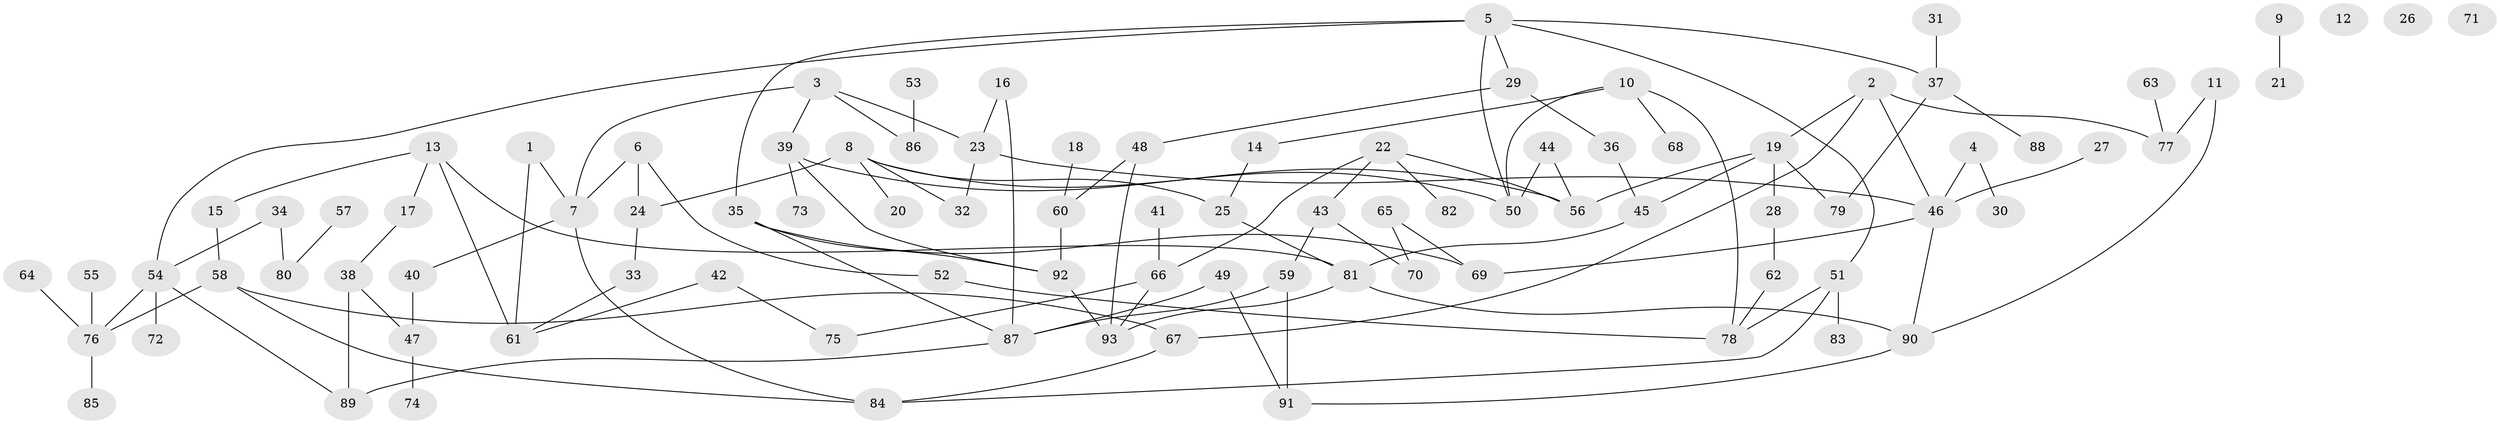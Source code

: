 // Generated by graph-tools (version 1.1) at 2025/38/03/09/25 04:38:57]
// undirected, 93 vertices, 122 edges
graph export_dot {
graph [start="1"]
  node [color=gray90,style=filled];
  1;
  2;
  3;
  4;
  5;
  6;
  7;
  8;
  9;
  10;
  11;
  12;
  13;
  14;
  15;
  16;
  17;
  18;
  19;
  20;
  21;
  22;
  23;
  24;
  25;
  26;
  27;
  28;
  29;
  30;
  31;
  32;
  33;
  34;
  35;
  36;
  37;
  38;
  39;
  40;
  41;
  42;
  43;
  44;
  45;
  46;
  47;
  48;
  49;
  50;
  51;
  52;
  53;
  54;
  55;
  56;
  57;
  58;
  59;
  60;
  61;
  62;
  63;
  64;
  65;
  66;
  67;
  68;
  69;
  70;
  71;
  72;
  73;
  74;
  75;
  76;
  77;
  78;
  79;
  80;
  81;
  82;
  83;
  84;
  85;
  86;
  87;
  88;
  89;
  90;
  91;
  92;
  93;
  1 -- 7;
  1 -- 61;
  2 -- 19;
  2 -- 46;
  2 -- 67;
  2 -- 77;
  3 -- 7;
  3 -- 23;
  3 -- 39;
  3 -- 86;
  4 -- 30;
  4 -- 46;
  5 -- 29;
  5 -- 35;
  5 -- 37;
  5 -- 50;
  5 -- 51;
  5 -- 54;
  6 -- 7;
  6 -- 24;
  6 -- 52;
  7 -- 40;
  7 -- 84;
  8 -- 20;
  8 -- 24;
  8 -- 25;
  8 -- 32;
  8 -- 50;
  9 -- 21;
  10 -- 14;
  10 -- 50;
  10 -- 68;
  10 -- 78;
  11 -- 77;
  11 -- 90;
  13 -- 15;
  13 -- 17;
  13 -- 61;
  13 -- 81;
  14 -- 25;
  15 -- 58;
  16 -- 23;
  16 -- 87;
  17 -- 38;
  18 -- 60;
  19 -- 28;
  19 -- 45;
  19 -- 56;
  19 -- 79;
  22 -- 43;
  22 -- 56;
  22 -- 66;
  22 -- 82;
  23 -- 32;
  23 -- 46;
  24 -- 33;
  25 -- 81;
  27 -- 46;
  28 -- 62;
  29 -- 36;
  29 -- 48;
  31 -- 37;
  33 -- 61;
  34 -- 54;
  34 -- 80;
  35 -- 69;
  35 -- 87;
  35 -- 92;
  36 -- 45;
  37 -- 79;
  37 -- 88;
  38 -- 47;
  38 -- 89;
  39 -- 56;
  39 -- 73;
  39 -- 92;
  40 -- 47;
  41 -- 66;
  42 -- 61;
  42 -- 75;
  43 -- 59;
  43 -- 70;
  44 -- 50;
  44 -- 56;
  45 -- 81;
  46 -- 69;
  46 -- 90;
  47 -- 74;
  48 -- 60;
  48 -- 93;
  49 -- 87;
  49 -- 91;
  51 -- 78;
  51 -- 83;
  51 -- 84;
  52 -- 78;
  53 -- 86;
  54 -- 72;
  54 -- 76;
  54 -- 89;
  55 -- 76;
  57 -- 80;
  58 -- 67;
  58 -- 76;
  58 -- 84;
  59 -- 87;
  59 -- 91;
  60 -- 92;
  62 -- 78;
  63 -- 77;
  64 -- 76;
  65 -- 69;
  65 -- 70;
  66 -- 75;
  66 -- 93;
  67 -- 84;
  76 -- 85;
  81 -- 90;
  81 -- 93;
  87 -- 89;
  90 -- 91;
  92 -- 93;
}
